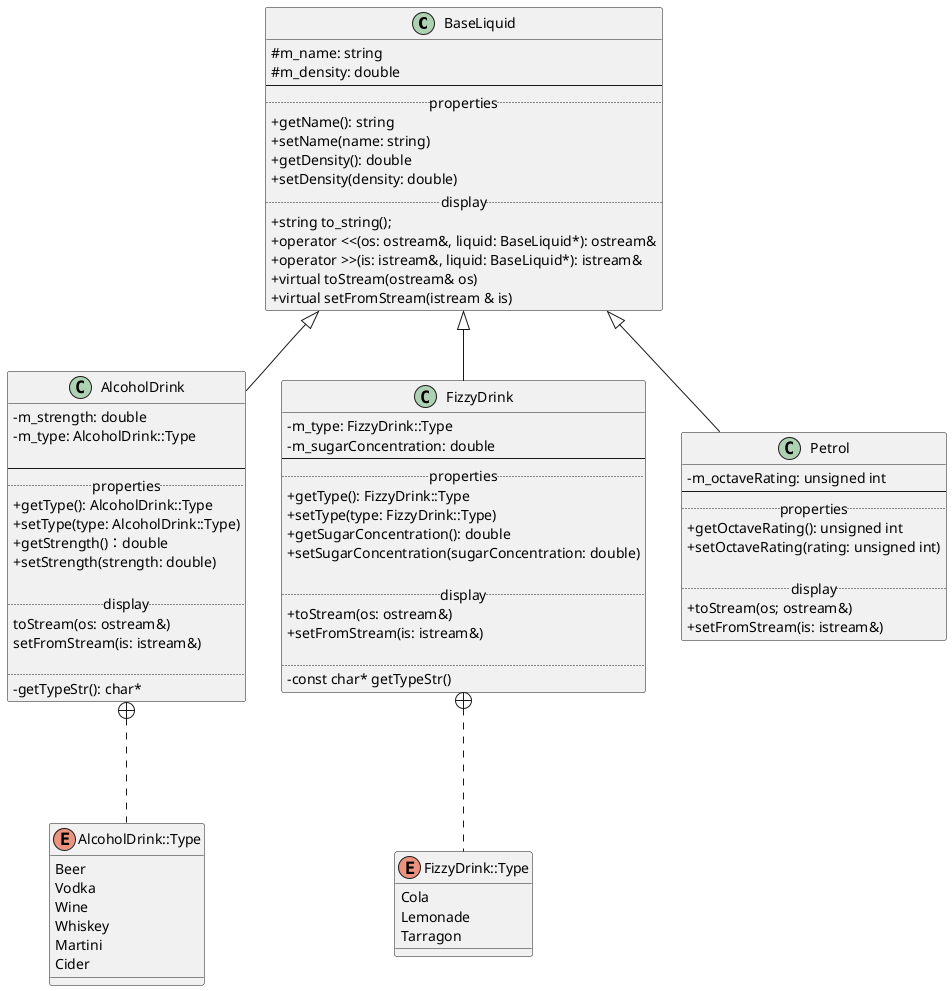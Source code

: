 @startuml
'https://plantuml.com/class-diagram
skinparam classAttributeIconSize 0

class BaseLiquid {
#m_name: string
#m_density: double
--
..properties..
    +getName(): string
    +setName(name: string)
    +getDensity(): double
    +setDensity(density: double)
..display..
    +string to_string();
    +operator <<(os: ostream&, liquid: BaseLiquid*): ostream&
    +operator >>(is: istream&, liquid: BaseLiquid*): istream&
    +virtual toStream(ostream& os)
    +virtual setFromStream(istream & is)
}

class AlcoholDrink {
    -m_strength: double
    -m_type: AlcoholDrink::Type

--
..properties..
    +getType(): AlcoholDrink::Type
    +setType(type: AlcoholDrink::Type)
    +getStrength()：double
    +setStrength(strength: double)

..display..
    toStream(os: ostream&)
    setFromStream(is: istream&)

..
    -getTypeStr(): char*
}

enum AlcoholDrink::Type {
    Beer
    Vodka
    Wine
    Whiskey
    Martini
    Cider
}

class FizzyDrink {
    -m_type: FizzyDrink::Type
    -m_sugarConcentration: double
--
..properties..
    +getType(): FizzyDrink::Type
    +setType(type: FizzyDrink::Type)
    +getSugarConcentration(): double
    +setSugarConcentration(sugarConcentration: double)

..display..
    +toStream(os: ostream&)
    +setFromStream(is: istream&)

..
    -const char* getTypeStr()
}

enum FizzyDrink::Type {
    Cola
    Lemonade
    Tarragon
}

class Petrol  {
    -m_octaveRating: unsigned int
--
..properties..
    +getOctaveRating(): unsigned int
    +setOctaveRating(rating: unsigned int)

..display..
    +toStream(os; ostream&)
    +setFromStream(is: istream&)
}

AlcoholDrink +-.- AlcoholDrink::Type
FizzyDrink +-.- FizzyDrink::Type

BaseLiquid <|-- AlcoholDrink
BaseLiquid <|-- FizzyDrink
BaseLiquid <|-- Petrol


@enduml